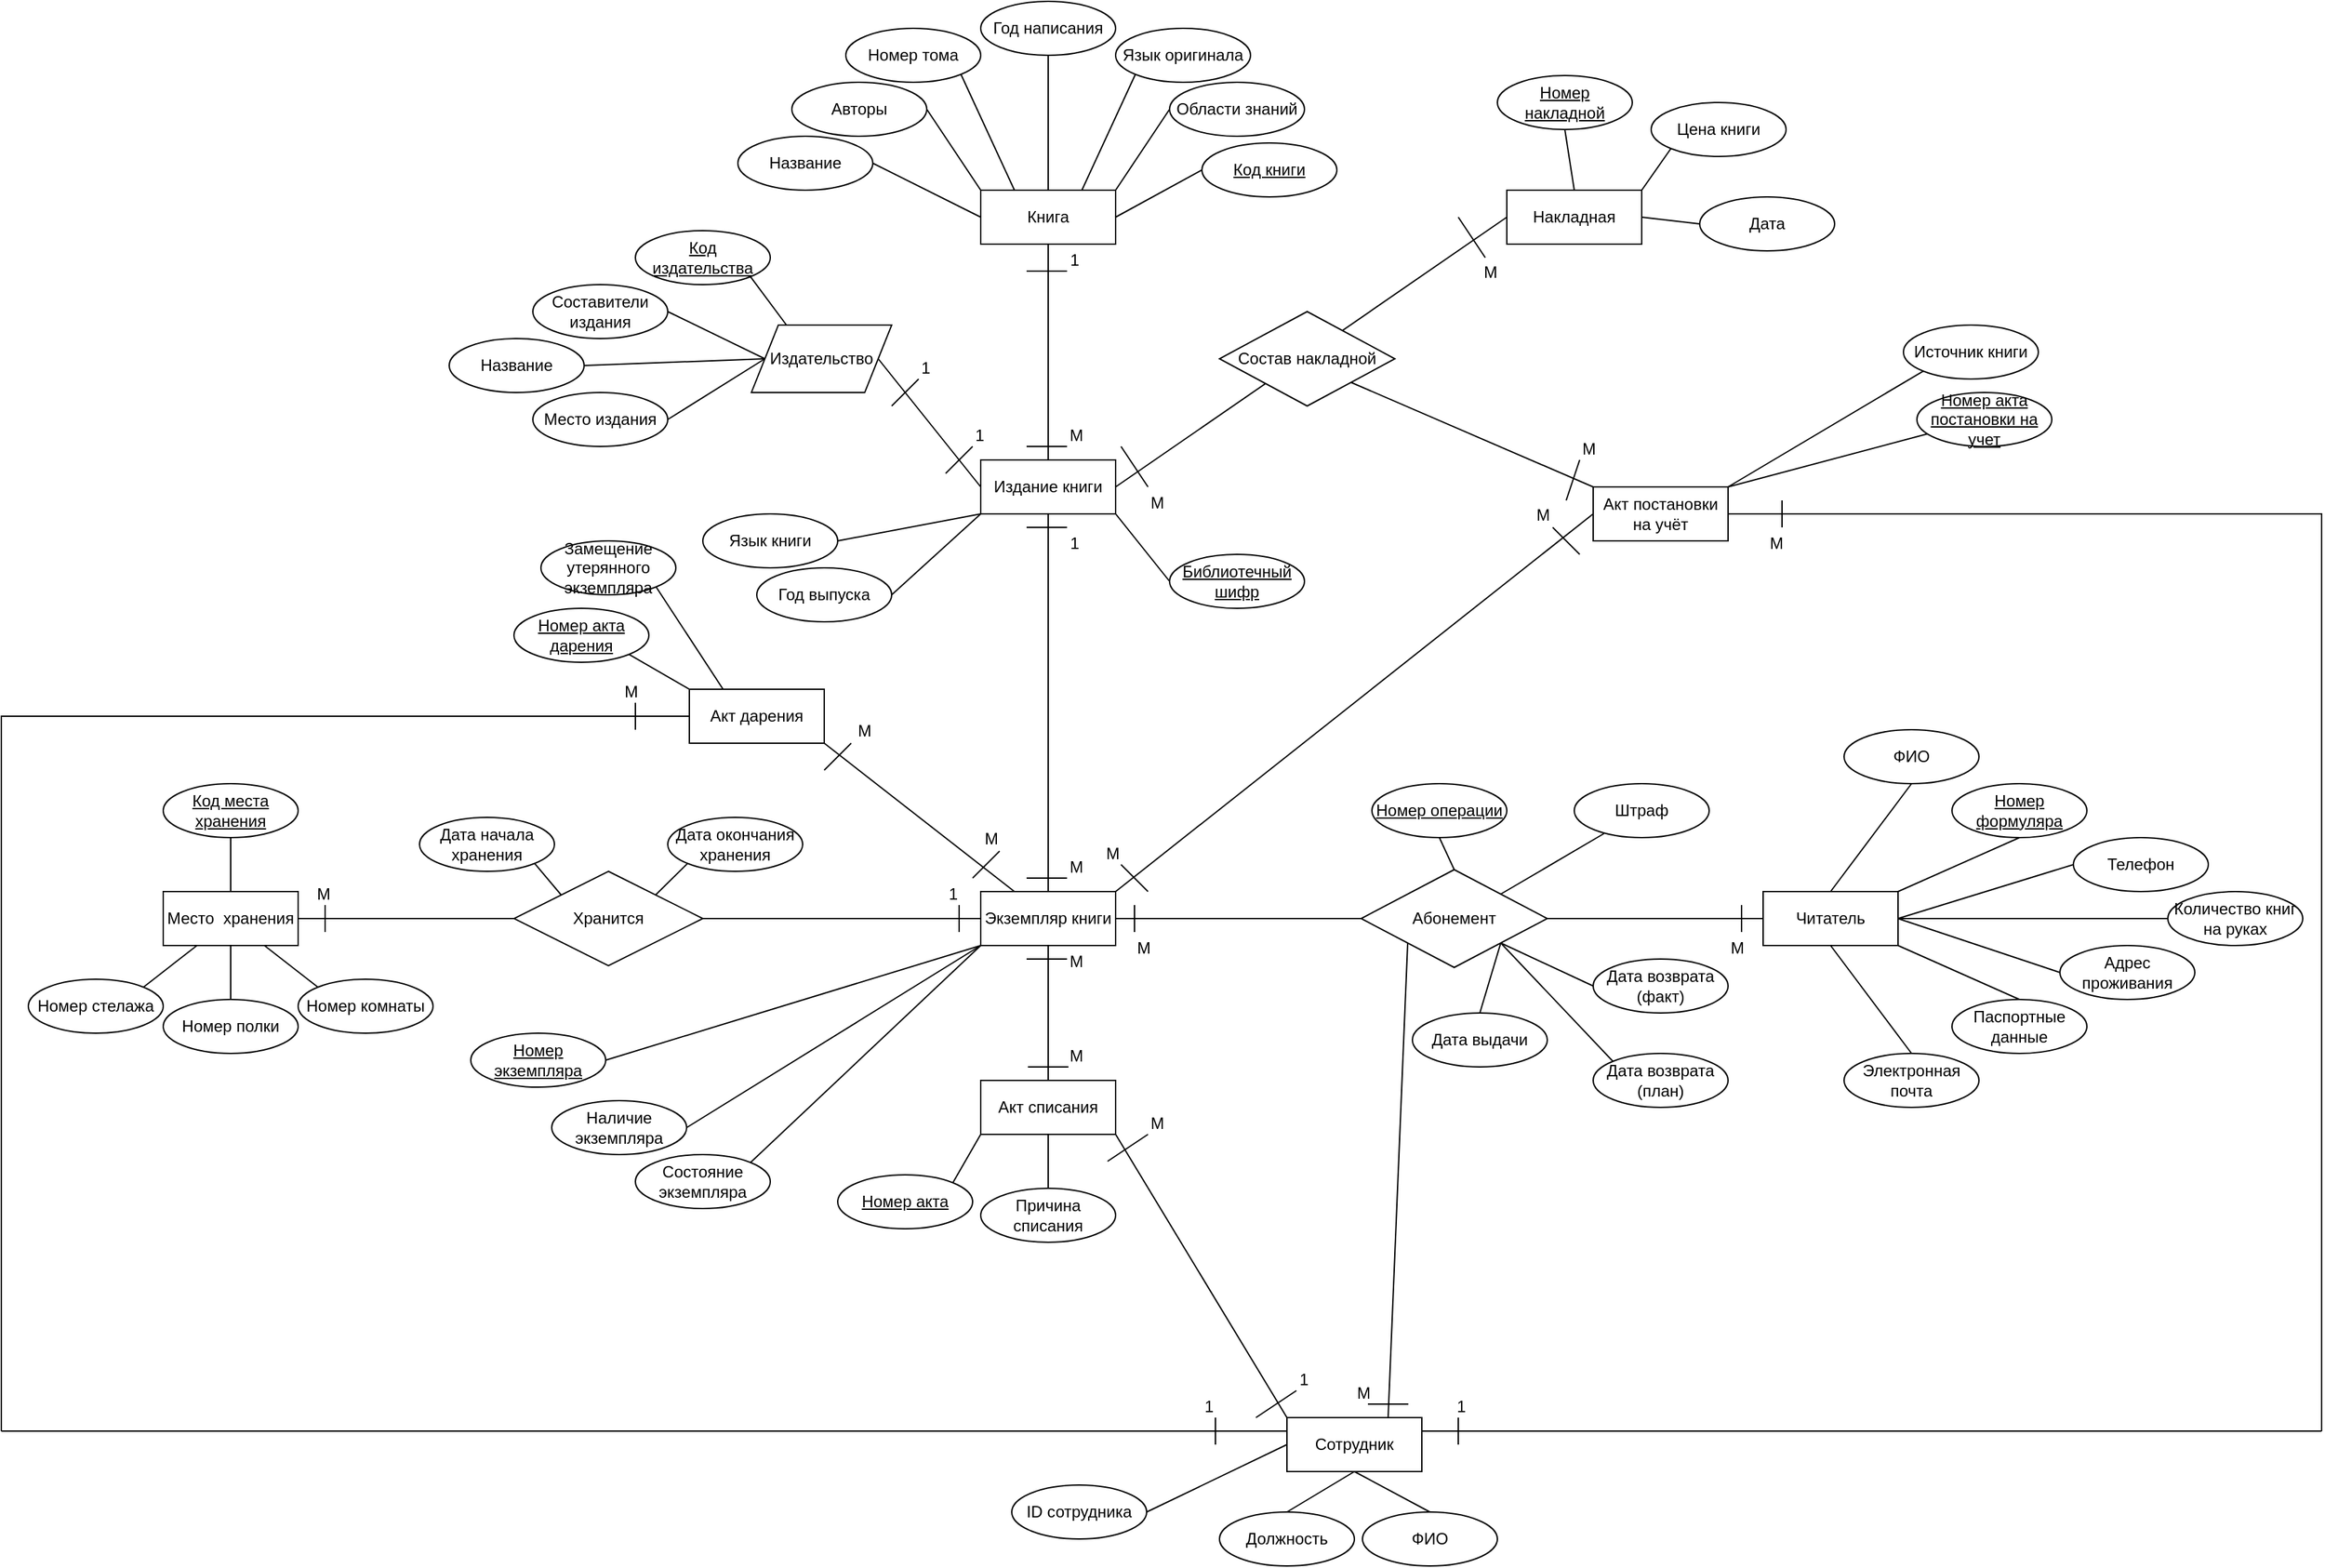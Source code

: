 <mxfile version="21.4.0" type="device">
  <diagram name="Страница 1" id="fXAOdJVnVw7LRPHsal0p">
    <mxGraphModel dx="2902" dy="2866" grid="1" gridSize="10" guides="1" tooltips="1" connect="1" arrows="1" fold="1" page="1" pageScale="2" pageWidth="1169" pageHeight="827" background="none" math="0" shadow="0">
      <root>
        <mxCell id="0" />
        <mxCell id="1" parent="0" />
        <mxCell id="p1_Be9C10OXRyCUgE8wA-2" value="&lt;div&gt;Читатель&lt;/div&gt;" style="whiteSpace=wrap;html=1;align=center;" parent="1" vertex="1">
          <mxGeometry x="1546" y="650" width="100" height="40" as="geometry" />
        </mxCell>
        <mxCell id="p1_Be9C10OXRyCUgE8wA-4" value="&lt;div&gt;ФИО&lt;/div&gt;" style="ellipse;whiteSpace=wrap;html=1;align=center;fontStyle=0" parent="1" vertex="1">
          <mxGeometry x="1606" y="530" width="100" height="40" as="geometry" />
        </mxCell>
        <mxCell id="p1_Be9C10OXRyCUgE8wA-5" value="Номер формуляра" style="ellipse;whiteSpace=wrap;html=1;align=center;fontStyle=4" parent="1" vertex="1">
          <mxGeometry x="1686" y="570" width="100" height="40" as="geometry" />
        </mxCell>
        <mxCell id="p1_Be9C10OXRyCUgE8wA-6" value="&lt;div&gt;Паспортные данные&lt;/div&gt;" style="ellipse;whiteSpace=wrap;html=1;align=center;" parent="1" vertex="1">
          <mxGeometry x="1686" y="730" width="100" height="40" as="geometry" />
        </mxCell>
        <mxCell id="p1_Be9C10OXRyCUgE8wA-7" value="Адрес проживания" style="ellipse;whiteSpace=wrap;html=1;align=center;" parent="1" vertex="1">
          <mxGeometry x="1766" y="690" width="100" height="40" as="geometry" />
        </mxCell>
        <mxCell id="p1_Be9C10OXRyCUgE8wA-8" value="Телефон" style="ellipse;whiteSpace=wrap;html=1;align=center;" parent="1" vertex="1">
          <mxGeometry x="1776" y="610" width="100" height="40" as="geometry" />
        </mxCell>
        <mxCell id="p1_Be9C10OXRyCUgE8wA-9" value="Электронная почта" style="ellipse;whiteSpace=wrap;html=1;align=center;" parent="1" vertex="1">
          <mxGeometry x="1606" y="770" width="100" height="40" as="geometry" />
        </mxCell>
        <mxCell id="p1_Be9C10OXRyCUgE8wA-10" value="" style="endArrow=none;html=1;rounded=0;entryX=0.5;entryY=1;entryDx=0;entryDy=0;exitX=0.5;exitY=0;exitDx=0;exitDy=0;" parent="1" source="p1_Be9C10OXRyCUgE8wA-2" target="p1_Be9C10OXRyCUgE8wA-4" edge="1">
          <mxGeometry relative="1" as="geometry">
            <mxPoint x="1436" y="760" as="sourcePoint" />
            <mxPoint x="1596" y="760" as="targetPoint" />
          </mxGeometry>
        </mxCell>
        <mxCell id="p1_Be9C10OXRyCUgE8wA-11" value="" style="endArrow=none;html=1;rounded=0;entryX=0.5;entryY=1;entryDx=0;entryDy=0;exitX=1;exitY=0;exitDx=0;exitDy=0;" parent="1" source="p1_Be9C10OXRyCUgE8wA-2" target="p1_Be9C10OXRyCUgE8wA-5" edge="1">
          <mxGeometry relative="1" as="geometry">
            <mxPoint x="1436" y="760" as="sourcePoint" />
            <mxPoint x="1596" y="760" as="targetPoint" />
          </mxGeometry>
        </mxCell>
        <mxCell id="p1_Be9C10OXRyCUgE8wA-12" value="" style="endArrow=none;html=1;rounded=0;entryX=0;entryY=0.5;entryDx=0;entryDy=0;exitX=1;exitY=0.5;exitDx=0;exitDy=0;" parent="1" source="p1_Be9C10OXRyCUgE8wA-2" target="p1_Be9C10OXRyCUgE8wA-8" edge="1">
          <mxGeometry relative="1" as="geometry">
            <mxPoint x="1436" y="760" as="sourcePoint" />
            <mxPoint x="1596" y="760" as="targetPoint" />
          </mxGeometry>
        </mxCell>
        <mxCell id="p1_Be9C10OXRyCUgE8wA-13" value="" style="endArrow=none;html=1;rounded=0;exitX=0.5;exitY=1;exitDx=0;exitDy=0;entryX=0.5;entryY=0;entryDx=0;entryDy=0;" parent="1" source="p1_Be9C10OXRyCUgE8wA-2" target="p1_Be9C10OXRyCUgE8wA-9" edge="1">
          <mxGeometry relative="1" as="geometry">
            <mxPoint x="1436" y="760" as="sourcePoint" />
            <mxPoint x="1596" y="760" as="targetPoint" />
          </mxGeometry>
        </mxCell>
        <mxCell id="p1_Be9C10OXRyCUgE8wA-14" value="" style="endArrow=none;html=1;rounded=0;exitX=1;exitY=1;exitDx=0;exitDy=0;entryX=0.5;entryY=0;entryDx=0;entryDy=0;" parent="1" source="p1_Be9C10OXRyCUgE8wA-2" target="p1_Be9C10OXRyCUgE8wA-6" edge="1">
          <mxGeometry relative="1" as="geometry">
            <mxPoint x="1446" y="740" as="sourcePoint" />
            <mxPoint x="1606" y="740" as="targetPoint" />
          </mxGeometry>
        </mxCell>
        <mxCell id="p1_Be9C10OXRyCUgE8wA-15" value="" style="endArrow=none;html=1;rounded=0;exitX=1;exitY=0.5;exitDx=0;exitDy=0;entryX=0;entryY=0.5;entryDx=0;entryDy=0;" parent="1" source="p1_Be9C10OXRyCUgE8wA-2" target="p1_Be9C10OXRyCUgE8wA-7" edge="1">
          <mxGeometry relative="1" as="geometry">
            <mxPoint x="1446" y="740" as="sourcePoint" />
            <mxPoint x="1606" y="740" as="targetPoint" />
          </mxGeometry>
        </mxCell>
        <mxCell id="p1_Be9C10OXRyCUgE8wA-16" value="Абонемент" style="shape=rhombus;perimeter=rhombusPerimeter;whiteSpace=wrap;html=1;align=center;" parent="1" vertex="1">
          <mxGeometry x="1248" y="633.75" width="138" height="72.5" as="geometry" />
        </mxCell>
        <mxCell id="p1_Be9C10OXRyCUgE8wA-17" value="" style="endArrow=none;html=1;rounded=0;entryX=1;entryY=0.5;entryDx=0;entryDy=0;exitX=0;exitY=0.5;exitDx=0;exitDy=0;" parent="1" source="p1_Be9C10OXRyCUgE8wA-2" target="p1_Be9C10OXRyCUgE8wA-16" edge="1">
          <mxGeometry relative="1" as="geometry">
            <mxPoint x="1426" y="700" as="sourcePoint" />
            <mxPoint x="1586" y="700" as="targetPoint" />
          </mxGeometry>
        </mxCell>
        <mxCell id="p1_Be9C10OXRyCUgE8wA-18" value="M" style="resizable=0;html=1;whiteSpace=wrap;align=left;verticalAlign=bottom;" parent="p1_Be9C10OXRyCUgE8wA-17" connectable="0" vertex="1">
          <mxGeometry x="-1" relative="1" as="geometry">
            <mxPoint x="-26" y="30" as="offset" />
          </mxGeometry>
        </mxCell>
        <mxCell id="p1_Be9C10OXRyCUgE8wA-28" value="Книга" style="whiteSpace=wrap;html=1;align=center;" parent="1" vertex="1">
          <mxGeometry x="966" y="130" width="100" height="40" as="geometry" />
        </mxCell>
        <mxCell id="p1_Be9C10OXRyCUgE8wA-32" value="" style="endArrow=none;html=1;rounded=0;exitX=1;exitY=0.5;exitDx=0;exitDy=0;entryX=0;entryY=0.5;entryDx=0;entryDy=0;" parent="1" target="p1_Be9C10OXRyCUgE8wA-16" edge="1">
          <mxGeometry relative="1" as="geometry">
            <mxPoint x="1066" y="670" as="sourcePoint" />
            <mxPoint x="1256" y="700" as="targetPoint" />
          </mxGeometry>
        </mxCell>
        <mxCell id="p1_Be9C10OXRyCUgE8wA-33" value="M" style="resizable=0;html=1;whiteSpace=wrap;align=left;verticalAlign=bottom;" parent="p1_Be9C10OXRyCUgE8wA-32" connectable="0" vertex="1">
          <mxGeometry x="-1" relative="1" as="geometry">
            <mxPoint x="14" y="30" as="offset" />
          </mxGeometry>
        </mxCell>
        <mxCell id="4TZB-WGcxCzN_EBqIF76-2" value="" style="endArrow=none;html=1;rounded=0;exitX=0.5;exitY=0;exitDx=0;exitDy=0;" parent="1" target="PKeGHHdxVmDz_WfXFV7r-2" edge="1">
          <mxGeometry relative="1" as="geometry">
            <mxPoint x="1016" y="650" as="sourcePoint" />
            <mxPoint x="1016" y="530" as="targetPoint" />
          </mxGeometry>
        </mxCell>
        <mxCell id="4TZB-WGcxCzN_EBqIF76-3" value="M" style="resizable=0;html=1;whiteSpace=wrap;align=left;verticalAlign=bottom;" parent="4TZB-WGcxCzN_EBqIF76-2" connectable="0" vertex="1">
          <mxGeometry x="-1" relative="1" as="geometry">
            <mxPoint x="14" y="-10" as="offset" />
          </mxGeometry>
        </mxCell>
        <mxCell id="4TZB-WGcxCzN_EBqIF76-5" value="&lt;div&gt;Название&lt;/div&gt;" style="ellipse;whiteSpace=wrap;html=1;align=center;" parent="1" vertex="1">
          <mxGeometry x="786" y="90" width="100" height="40" as="geometry" />
        </mxCell>
        <mxCell id="4TZB-WGcxCzN_EBqIF76-6" value="Авторы" style="ellipse;whiteSpace=wrap;html=1;align=center;" parent="1" vertex="1">
          <mxGeometry x="826" y="50" width="100" height="40" as="geometry" />
        </mxCell>
        <mxCell id="4TZB-WGcxCzN_EBqIF76-7" value="Номер тома" style="ellipse;whiteSpace=wrap;html=1;align=center;" parent="1" vertex="1">
          <mxGeometry x="866" y="10" width="100" height="40" as="geometry" />
        </mxCell>
        <mxCell id="4TZB-WGcxCzN_EBqIF76-8" value="&lt;div&gt;Составители издания&lt;/div&gt;" style="ellipse;whiteSpace=wrap;html=1;align=center;" parent="1" vertex="1">
          <mxGeometry x="634" y="200" width="100" height="40" as="geometry" />
        </mxCell>
        <mxCell id="4TZB-WGcxCzN_EBqIF76-9" value="Язык оригинала" style="ellipse;whiteSpace=wrap;html=1;align=center;" parent="1" vertex="1">
          <mxGeometry x="1066" y="10" width="100" height="40" as="geometry" />
        </mxCell>
        <mxCell id="4TZB-WGcxCzN_EBqIF76-10" value="Язык книги" style="ellipse;whiteSpace=wrap;html=1;align=center;" parent="1" vertex="1">
          <mxGeometry x="760" y="370" width="100" height="40" as="geometry" />
        </mxCell>
        <mxCell id="4TZB-WGcxCzN_EBqIF76-11" value="&lt;div&gt;Области знаний&lt;/div&gt;" style="ellipse;whiteSpace=wrap;html=1;align=center;" parent="1" vertex="1">
          <mxGeometry x="1106" y="50" width="100" height="40" as="geometry" />
        </mxCell>
        <mxCell id="4TZB-WGcxCzN_EBqIF76-12" value="Библиотечный шифр" style="ellipse;whiteSpace=wrap;html=1;align=center;fontStyle=4" parent="1" vertex="1">
          <mxGeometry x="1106" y="400" width="100" height="40" as="geometry" />
        </mxCell>
        <mxCell id="4TZB-WGcxCzN_EBqIF76-13" value="" style="endArrow=none;html=1;rounded=0;entryX=1;entryY=0.5;entryDx=0;entryDy=0;exitX=0;exitY=0.5;exitDx=0;exitDy=0;" parent="1" source="p1_Be9C10OXRyCUgE8wA-28" target="4TZB-WGcxCzN_EBqIF76-5" edge="1">
          <mxGeometry relative="1" as="geometry">
            <mxPoint x="1316" y="330" as="sourcePoint" />
            <mxPoint x="1476" y="330" as="targetPoint" />
          </mxGeometry>
        </mxCell>
        <mxCell id="4TZB-WGcxCzN_EBqIF76-14" value="" style="endArrow=none;html=1;rounded=0;exitX=1;exitY=0.5;exitDx=0;exitDy=0;entryX=0;entryY=0;entryDx=0;entryDy=0;" parent="1" source="4TZB-WGcxCzN_EBqIF76-6" target="p1_Be9C10OXRyCUgE8wA-28" edge="1">
          <mxGeometry relative="1" as="geometry">
            <mxPoint x="926" y="69.5" as="sourcePoint" />
            <mxPoint x="1086" y="69.5" as="targetPoint" />
          </mxGeometry>
        </mxCell>
        <mxCell id="4TZB-WGcxCzN_EBqIF76-15" value="" style="endArrow=none;html=1;rounded=0;exitX=1;exitY=1;exitDx=0;exitDy=0;entryX=0.25;entryY=0;entryDx=0;entryDy=0;" parent="1" source="4TZB-WGcxCzN_EBqIF76-7" target="p1_Be9C10OXRyCUgE8wA-28" edge="1">
          <mxGeometry relative="1" as="geometry">
            <mxPoint x="1026" y="140" as="sourcePoint" />
            <mxPoint x="1186" y="140" as="targetPoint" />
          </mxGeometry>
        </mxCell>
        <mxCell id="4TZB-WGcxCzN_EBqIF76-16" value="" style="endArrow=none;html=1;rounded=0;exitX=1;exitY=0.5;exitDx=0;exitDy=0;entryX=0;entryY=0.5;entryDx=0;entryDy=0;" parent="1" source="4TZB-WGcxCzN_EBqIF76-8" target="kRo_N9MMr0cQoMARdV8Y-3" edge="1">
          <mxGeometry relative="1" as="geometry">
            <mxPoint x="1010" y="130" as="sourcePoint" />
            <mxPoint x="794" y="260" as="targetPoint" />
          </mxGeometry>
        </mxCell>
        <mxCell id="4TZB-WGcxCzN_EBqIF76-17" value="" style="endArrow=none;html=1;rounded=0;exitX=0.75;exitY=0;exitDx=0;exitDy=0;entryX=0;entryY=1;entryDx=0;entryDy=0;" parent="1" source="p1_Be9C10OXRyCUgE8wA-28" target="4TZB-WGcxCzN_EBqIF76-9" edge="1">
          <mxGeometry relative="1" as="geometry">
            <mxPoint x="1026" y="160" as="sourcePoint" />
            <mxPoint x="1186" y="160" as="targetPoint" />
          </mxGeometry>
        </mxCell>
        <mxCell id="4TZB-WGcxCzN_EBqIF76-18" value="" style="endArrow=none;html=1;rounded=0;exitX=0;exitY=1;exitDx=0;exitDy=0;entryX=1;entryY=0.5;entryDx=0;entryDy=0;" parent="1" source="PKeGHHdxVmDz_WfXFV7r-2" target="4TZB-WGcxCzN_EBqIF76-10" edge="1">
          <mxGeometry relative="1" as="geometry">
            <mxPoint x="1066" y="240" as="sourcePoint" />
            <mxPoint x="1226" y="240" as="targetPoint" />
          </mxGeometry>
        </mxCell>
        <mxCell id="4TZB-WGcxCzN_EBqIF76-19" value="" style="endArrow=none;html=1;rounded=0;exitX=1;exitY=0;exitDx=0;exitDy=0;entryX=0;entryY=0.5;entryDx=0;entryDy=0;" parent="1" source="p1_Be9C10OXRyCUgE8wA-28" target="4TZB-WGcxCzN_EBqIF76-11" edge="1">
          <mxGeometry relative="1" as="geometry">
            <mxPoint x="1316" y="330" as="sourcePoint" />
            <mxPoint x="1476" y="330" as="targetPoint" />
          </mxGeometry>
        </mxCell>
        <mxCell id="4TZB-WGcxCzN_EBqIF76-20" value="" style="endArrow=none;html=1;rounded=0;exitX=1;exitY=1;exitDx=0;exitDy=0;entryX=0;entryY=0.5;entryDx=0;entryDy=0;" parent="1" source="PKeGHHdxVmDz_WfXFV7r-2" target="4TZB-WGcxCzN_EBqIF76-12" edge="1">
          <mxGeometry relative="1" as="geometry">
            <mxPoint x="1146" y="209" as="sourcePoint" />
            <mxPoint x="1146.0" y="110" as="targetPoint" />
          </mxGeometry>
        </mxCell>
        <mxCell id="4TZB-WGcxCzN_EBqIF76-23" value="Год выпуска" style="ellipse;whiteSpace=wrap;html=1;align=center;" parent="1" vertex="1">
          <mxGeometry x="800" y="410" width="100" height="40" as="geometry" />
        </mxCell>
        <mxCell id="4TZB-WGcxCzN_EBqIF76-24" value="Номер экземпляра" style="ellipse;whiteSpace=wrap;html=1;align=center;fontStyle=4" parent="1" vertex="1">
          <mxGeometry x="588" y="755" width="100" height="40" as="geometry" />
        </mxCell>
        <mxCell id="4TZB-WGcxCzN_EBqIF76-28" value="Номер комнаты" style="ellipse;whiteSpace=wrap;html=1;align=center;" parent="1" vertex="1">
          <mxGeometry x="460" y="715" width="100" height="40" as="geometry" />
        </mxCell>
        <mxCell id="4TZB-WGcxCzN_EBqIF76-29" value="&lt;div&gt;Номер стелажа&lt;/div&gt;" style="ellipse;whiteSpace=wrap;html=1;align=center;" parent="1" vertex="1">
          <mxGeometry x="260" y="715" width="100" height="40" as="geometry" />
        </mxCell>
        <mxCell id="4TZB-WGcxCzN_EBqIF76-30" value="Номер полки" style="ellipse;whiteSpace=wrap;html=1;align=center;" parent="1" vertex="1">
          <mxGeometry x="360" y="730" width="100" height="40" as="geometry" />
        </mxCell>
        <mxCell id="4TZB-WGcxCzN_EBqIF76-33" value="" style="endArrow=none;html=1;rounded=0;entryX=0;entryY=0;entryDx=0;entryDy=0;exitX=0.75;exitY=1;exitDx=0;exitDy=0;" parent="1" source="DrRs_UDzFUxH884JwZqi-2" target="4TZB-WGcxCzN_EBqIF76-28" edge="1">
          <mxGeometry relative="1" as="geometry">
            <mxPoint x="588" y="802" as="sourcePoint" />
            <mxPoint x="552" y="861.35" as="targetPoint" />
          </mxGeometry>
        </mxCell>
        <mxCell id="4TZB-WGcxCzN_EBqIF76-34" value="" style="endArrow=none;html=1;rounded=0;exitX=0.5;exitY=0;exitDx=0;exitDy=0;entryX=0.5;entryY=1;entryDx=0;entryDy=0;" parent="1" source="4TZB-WGcxCzN_EBqIF76-30" target="DrRs_UDzFUxH884JwZqi-2" edge="1">
          <mxGeometry relative="1" as="geometry">
            <mxPoint x="462" y="901.35" as="sourcePoint" />
            <mxPoint x="548" y="800" as="targetPoint" />
          </mxGeometry>
        </mxCell>
        <mxCell id="4TZB-WGcxCzN_EBqIF76-35" value="" style="endArrow=none;html=1;rounded=0;entryX=1;entryY=0;entryDx=0;entryDy=0;exitX=0.25;exitY=1;exitDx=0;exitDy=0;" parent="1" source="DrRs_UDzFUxH884JwZqi-2" target="4TZB-WGcxCzN_EBqIF76-29" edge="1">
          <mxGeometry relative="1" as="geometry">
            <mxPoint x="328" y="790" as="sourcePoint" />
            <mxPoint x="812" y="701.35" as="targetPoint" />
          </mxGeometry>
        </mxCell>
        <mxCell id="4TZB-WGcxCzN_EBqIF76-39" value="" style="endArrow=none;html=1;rounded=0;exitX=0;exitY=0.5;exitDx=0;exitDy=0;entryX=1;entryY=0.5;entryDx=0;entryDy=0;" parent="1" source="kRo_N9MMr0cQoMARdV8Y-3" target="PKeGHHdxVmDz_WfXFV7r-4" edge="1">
          <mxGeometry relative="1" as="geometry">
            <mxPoint x="794" y="260" as="sourcePoint" />
            <mxPoint x="1330" y="540" as="targetPoint" />
          </mxGeometry>
        </mxCell>
        <mxCell id="4TZB-WGcxCzN_EBqIF76-41" value="" style="endArrow=none;html=1;rounded=0;exitX=1;exitY=0.5;exitDx=0;exitDy=0;entryX=0;entryY=1;entryDx=0;entryDy=0;" parent="1" source="4TZB-WGcxCzN_EBqIF76-23" target="PKeGHHdxVmDz_WfXFV7r-2" edge="1">
          <mxGeometry relative="1" as="geometry">
            <mxPoint x="1196" y="580" as="sourcePoint" />
            <mxPoint x="1356" y="580" as="targetPoint" />
          </mxGeometry>
        </mxCell>
        <mxCell id="4TZB-WGcxCzN_EBqIF76-42" value="" style="endArrow=none;html=1;rounded=0;exitX=1;exitY=0.5;exitDx=0;exitDy=0;entryX=0;entryY=1;entryDx=0;entryDy=0;" parent="1" source="4TZB-WGcxCzN_EBqIF76-24" target="kRo_N9MMr0cQoMARdV8Y-2" edge="1">
          <mxGeometry relative="1" as="geometry">
            <mxPoint x="1196" y="740" as="sourcePoint" />
            <mxPoint x="966" y="670" as="targetPoint" />
          </mxGeometry>
        </mxCell>
        <mxCell id="4TZB-WGcxCzN_EBqIF76-45" value="Количество книг на руках" style="ellipse;whiteSpace=wrap;html=1;align=center;" parent="1" vertex="1">
          <mxGeometry x="1846" y="650" width="100" height="40" as="geometry" />
        </mxCell>
        <mxCell id="4TZB-WGcxCzN_EBqIF76-46" value="" style="endArrow=none;html=1;rounded=0;entryX=0;entryY=0.5;entryDx=0;entryDy=0;" parent="1" target="4TZB-WGcxCzN_EBqIF76-45" edge="1">
          <mxGeometry relative="1" as="geometry">
            <mxPoint x="1646" y="670" as="sourcePoint" />
            <mxPoint x="1356" y="710" as="targetPoint" />
          </mxGeometry>
        </mxCell>
        <mxCell id="4TZB-WGcxCzN_EBqIF76-47" value="&lt;div&gt;Дата выдачи&lt;/div&gt;" style="ellipse;whiteSpace=wrap;html=1;align=center;" parent="1" vertex="1">
          <mxGeometry x="1286" y="740" width="100" height="40" as="geometry" />
        </mxCell>
        <mxCell id="4TZB-WGcxCzN_EBqIF76-49" value="" style="endArrow=none;html=1;rounded=0;entryX=1;entryY=1;entryDx=0;entryDy=0;exitX=0.5;exitY=0;exitDx=0;exitDy=0;" parent="1" source="4TZB-WGcxCzN_EBqIF76-47" target="p1_Be9C10OXRyCUgE8wA-16" edge="1">
          <mxGeometry relative="1" as="geometry">
            <mxPoint x="1296" y="750" as="sourcePoint" />
            <mxPoint x="1356" y="710" as="targetPoint" />
          </mxGeometry>
        </mxCell>
        <mxCell id="4TZB-WGcxCzN_EBqIF76-65" value="Номер операции" style="ellipse;whiteSpace=wrap;html=1;align=center;fontStyle=4;" parent="1" vertex="1">
          <mxGeometry x="1256" y="570" width="100" height="40" as="geometry" />
        </mxCell>
        <mxCell id="4TZB-WGcxCzN_EBqIF76-67" value="" style="endArrow=none;html=1;rounded=0;entryX=0.5;entryY=1;entryDx=0;entryDy=0;exitX=0.5;exitY=0;exitDx=0;exitDy=0;" parent="1" source="p1_Be9C10OXRyCUgE8wA-16" target="4TZB-WGcxCzN_EBqIF76-65" edge="1">
          <mxGeometry relative="1" as="geometry">
            <mxPoint x="1196" y="710" as="sourcePoint" />
            <mxPoint x="1356" y="710" as="targetPoint" />
          </mxGeometry>
        </mxCell>
        <mxCell id="PKeGHHdxVmDz_WfXFV7r-2" value="Издание книги" style="whiteSpace=wrap;html=1;align=center;" parent="1" vertex="1">
          <mxGeometry x="966" y="330" width="100" height="40" as="geometry" />
        </mxCell>
        <mxCell id="PKeGHHdxVmDz_WfXFV7r-4" value="Место издания" style="ellipse;whiteSpace=wrap;html=1;align=center;" parent="1" vertex="1">
          <mxGeometry x="634" y="280" width="100" height="40" as="geometry" />
        </mxCell>
        <mxCell id="PKeGHHdxVmDz_WfXFV7r-6" value="Состояние экземпляра" style="ellipse;whiteSpace=wrap;html=1;align=center;" parent="1" vertex="1">
          <mxGeometry x="710" y="845" width="100" height="40" as="geometry" />
        </mxCell>
        <mxCell id="PKeGHHdxVmDz_WfXFV7r-7" value="" style="endArrow=none;html=1;rounded=0;exitX=1;exitY=0;exitDx=0;exitDy=0;entryX=0;entryY=1;entryDx=0;entryDy=0;" parent="1" source="PKeGHHdxVmDz_WfXFV7r-6" target="kRo_N9MMr0cQoMARdV8Y-2" edge="1">
          <mxGeometry relative="1" as="geometry">
            <mxPoint x="1336" y="580" as="sourcePoint" />
            <mxPoint x="966" y="670" as="targetPoint" />
          </mxGeometry>
        </mxCell>
        <mxCell id="PKeGHHdxVmDz_WfXFV7r-12" value="Наличие экземпляра" style="ellipse;whiteSpace=wrap;html=1;align=center;" parent="1" vertex="1">
          <mxGeometry x="648" y="805" width="100" height="40" as="geometry" />
        </mxCell>
        <mxCell id="PKeGHHdxVmDz_WfXFV7r-13" value="" style="endArrow=none;html=1;rounded=0;entryX=0;entryY=1;entryDx=0;entryDy=0;exitX=1;exitY=0.5;exitDx=0;exitDy=0;" parent="1" source="PKeGHHdxVmDz_WfXFV7r-12" target="kRo_N9MMr0cQoMARdV8Y-2" edge="1">
          <mxGeometry relative="1" as="geometry">
            <mxPoint x="906" y="630" as="sourcePoint" />
            <mxPoint x="966" y="670" as="targetPoint" />
          </mxGeometry>
        </mxCell>
        <mxCell id="PKeGHHdxVmDz_WfXFV7r-28" value="" style="endArrow=none;html=1;rounded=0;exitX=0.075;exitY=0.769;exitDx=0;exitDy=0;entryX=1;entryY=0;entryDx=0;entryDy=0;exitPerimeter=0;" parent="1" source="kRo_N9MMr0cQoMARdV8Y-13" target="kRo_N9MMr0cQoMARdV8Y-12" edge="1">
          <mxGeometry relative="1" as="geometry">
            <mxPoint x="1396" y="240" as="sourcePoint" />
            <mxPoint x="1320" y="370" as="targetPoint" />
          </mxGeometry>
        </mxCell>
        <mxCell id="PKeGHHdxVmDz_WfXFV7r-47" value="" style="endArrow=none;html=1;rounded=0;entryX=0.5;entryY=1;entryDx=0;entryDy=0;exitX=0.5;exitY=0;exitDx=0;exitDy=0;" parent="1" source="PKeGHHdxVmDz_WfXFV7r-2" target="p1_Be9C10OXRyCUgE8wA-28" edge="1">
          <mxGeometry relative="1" as="geometry">
            <mxPoint x="1299" y="400" as="sourcePoint" />
            <mxPoint x="1459" y="400" as="targetPoint" />
          </mxGeometry>
        </mxCell>
        <mxCell id="PKeGHHdxVmDz_WfXFV7r-48" value="M" style="resizable=0;html=1;whiteSpace=wrap;align=left;verticalAlign=bottom;" parent="PKeGHHdxVmDz_WfXFV7r-47" connectable="0" vertex="1">
          <mxGeometry x="-1" relative="1" as="geometry">
            <mxPoint x="14" y="-10" as="offset" />
          </mxGeometry>
        </mxCell>
        <mxCell id="PKeGHHdxVmDz_WfXFV7r-53" value="" style="endArrow=none;html=1;rounded=0;exitX=0.5;exitY=1;exitDx=0;exitDy=0;" parent="1" target="kRo_N9MMr0cQoMARdV8Y-40" edge="1">
          <mxGeometry relative="1" as="geometry">
            <mxPoint x="1016" y="690" as="sourcePoint" />
            <mxPoint x="1016" y="830" as="targetPoint" />
          </mxGeometry>
        </mxCell>
        <mxCell id="PKeGHHdxVmDz_WfXFV7r-54" value="M" style="resizable=0;html=1;whiteSpace=wrap;align=left;verticalAlign=bottom;" parent="PKeGHHdxVmDz_WfXFV7r-53" connectable="0" vertex="1">
          <mxGeometry x="-1" relative="1" as="geometry">
            <mxPoint x="14" y="20" as="offset" />
          </mxGeometry>
        </mxCell>
        <mxCell id="PKeGHHdxVmDz_WfXFV7r-63" value="Источник книги" style="ellipse;whiteSpace=wrap;html=1;align=center;" parent="1" vertex="1">
          <mxGeometry x="1650" y="230" width="100" height="40" as="geometry" />
        </mxCell>
        <mxCell id="PKeGHHdxVmDz_WfXFV7r-64" value="" style="endArrow=none;html=1;rounded=0;entryX=0;entryY=1;entryDx=0;entryDy=0;exitX=1;exitY=0;exitDx=0;exitDy=0;" parent="1" source="kRo_N9MMr0cQoMARdV8Y-12" target="PKeGHHdxVmDz_WfXFV7r-63" edge="1">
          <mxGeometry relative="1" as="geometry">
            <mxPoint x="1460" y="370" as="sourcePoint" />
            <mxPoint x="1282" y="1050" as="targetPoint" />
          </mxGeometry>
        </mxCell>
        <mxCell id="PKeGHHdxVmDz_WfXFV7r-65" value="&lt;div&gt;Дата&lt;/div&gt;" style="ellipse;whiteSpace=wrap;html=1;align=center;" parent="1" vertex="1">
          <mxGeometry x="1499" y="135" width="100" height="40" as="geometry" />
        </mxCell>
        <mxCell id="PKeGHHdxVmDz_WfXFV7r-67" value="" style="endArrow=none;html=1;rounded=0;entryX=0;entryY=0.5;entryDx=0;entryDy=0;exitX=1;exitY=0.5;exitDx=0;exitDy=0;" parent="1" source="kRo_N9MMr0cQoMARdV8Y-5" target="PKeGHHdxVmDz_WfXFV7r-65" edge="1">
          <mxGeometry relative="1" as="geometry">
            <mxPoint x="1105" y="725" as="sourcePoint" />
            <mxPoint x="1265" y="725" as="targetPoint" />
          </mxGeometry>
        </mxCell>
        <mxCell id="PKeGHHdxVmDz_WfXFV7r-69" value="Номер накладной" style="ellipse;whiteSpace=wrap;html=1;align=center;fontStyle=4;" parent="1" vertex="1">
          <mxGeometry x="1349" y="45" width="100" height="40" as="geometry" />
        </mxCell>
        <mxCell id="PKeGHHdxVmDz_WfXFV7r-72" value="" style="endArrow=none;html=1;rounded=0;entryX=0.5;entryY=1;entryDx=0;entryDy=0;exitX=0.5;exitY=0;exitDx=0;exitDy=0;" parent="1" source="kRo_N9MMr0cQoMARdV8Y-5" target="PKeGHHdxVmDz_WfXFV7r-69" edge="1">
          <mxGeometry relative="1" as="geometry">
            <mxPoint x="1175" y="745" as="sourcePoint" />
            <mxPoint x="1335" y="745" as="targetPoint" />
          </mxGeometry>
        </mxCell>
        <mxCell id="kRo_N9MMr0cQoMARdV8Y-2" value="&lt;div&gt;Экземпляр книги&lt;/div&gt;" style="whiteSpace=wrap;html=1;align=center;" parent="1" vertex="1">
          <mxGeometry x="966" y="650" width="100" height="40" as="geometry" />
        </mxCell>
        <mxCell id="kRo_N9MMr0cQoMARdV8Y-3" value="Издательство" style="shape=parallelogram;perimeter=parallelogramPerimeter;whiteSpace=wrap;html=1;fixedSize=1;" parent="1" vertex="1">
          <mxGeometry x="796" y="230" width="104" height="50" as="geometry" />
        </mxCell>
        <mxCell id="kRo_N9MMr0cQoMARdV8Y-5" value="Накладная" style="whiteSpace=wrap;html=1;align=center;" parent="1" vertex="1">
          <mxGeometry x="1356" y="130" width="100" height="40" as="geometry" />
        </mxCell>
        <mxCell id="kRo_N9MMr0cQoMARdV8Y-6" value="" style="endArrow=none;html=1;rounded=0;entryX=0;entryY=0.5;entryDx=0;entryDy=0;exitX=1;exitY=0.5;exitDx=0;exitDy=0;" parent="1" source="PKeGHHdxVmDz_WfXFV7r-2" target="kRo_N9MMr0cQoMARdV8Y-5" edge="1">
          <mxGeometry relative="1" as="geometry">
            <mxPoint x="930" y="530" as="sourcePoint" />
            <mxPoint x="1090" y="530" as="targetPoint" />
          </mxGeometry>
        </mxCell>
        <mxCell id="kRo_N9MMr0cQoMARdV8Y-7" value="M" style="resizable=0;html=1;whiteSpace=wrap;align=left;verticalAlign=bottom;" parent="kRo_N9MMr0cQoMARdV8Y-6" connectable="0" vertex="1">
          <mxGeometry x="-1" relative="1" as="geometry">
            <mxPoint x="24" y="20" as="offset" />
          </mxGeometry>
        </mxCell>
        <mxCell id="kRo_N9MMr0cQoMARdV8Y-8" value="M" style="resizable=0;html=1;whiteSpace=wrap;align=right;verticalAlign=bottom;" parent="kRo_N9MMr0cQoMARdV8Y-6" connectable="0" vertex="1">
          <mxGeometry x="1" relative="1" as="geometry">
            <mxPoint x="-6" y="50" as="offset" />
          </mxGeometry>
        </mxCell>
        <mxCell id="kRo_N9MMr0cQoMARdV8Y-12" value="Акт постановки на учёт" style="whiteSpace=wrap;html=1;align=center;" parent="1" vertex="1">
          <mxGeometry x="1420" y="350" width="100" height="40" as="geometry" />
        </mxCell>
        <mxCell id="kRo_N9MMr0cQoMARdV8Y-13" value="Номер акта постановки на учет" style="ellipse;whiteSpace=wrap;html=1;align=center;fontStyle=4;" parent="1" vertex="1">
          <mxGeometry x="1660" y="280" width="100" height="40" as="geometry" />
        </mxCell>
        <mxCell id="kRo_N9MMr0cQoMARdV8Y-21" value="&lt;div&gt;Дата возврата&lt;/div&gt;&lt;div&gt;(факт)&lt;br&gt;&lt;/div&gt;" style="ellipse;whiteSpace=wrap;html=1;align=center;" parent="1" vertex="1">
          <mxGeometry x="1420" y="700" width="100" height="40" as="geometry" />
        </mxCell>
        <mxCell id="kRo_N9MMr0cQoMARdV8Y-22" style="edgeStyle=orthogonalEdgeStyle;rounded=0;orthogonalLoop=1;jettySize=auto;html=1;exitX=0.5;exitY=1;exitDx=0;exitDy=0;" parent="1" source="4TZB-WGcxCzN_EBqIF76-65" target="4TZB-WGcxCzN_EBqIF76-65" edge="1">
          <mxGeometry relative="1" as="geometry" />
        </mxCell>
        <mxCell id="kRo_N9MMr0cQoMARdV8Y-24" value="" style="endArrow=none;html=1;rounded=0;exitX=1;exitY=1;exitDx=0;exitDy=0;entryX=0;entryY=0.5;entryDx=0;entryDy=0;" parent="1" source="p1_Be9C10OXRyCUgE8wA-16" target="kRo_N9MMr0cQoMARdV8Y-21" edge="1">
          <mxGeometry relative="1" as="geometry">
            <mxPoint x="1260" y="710" as="sourcePoint" />
            <mxPoint x="1420" y="710" as="targetPoint" />
          </mxGeometry>
        </mxCell>
        <mxCell id="kRo_N9MMr0cQoMARdV8Y-27" value="" style="endArrow=none;html=1;rounded=0;entryX=0;entryY=0;entryDx=0;entryDy=0;exitX=1;exitY=1;exitDx=0;exitDy=0;" parent="1" source="p1_Be9C10OXRyCUgE8wA-16" target="DrRs_UDzFUxH884JwZqi-16" edge="1">
          <mxGeometry relative="1" as="geometry">
            <mxPoint x="1260" y="710" as="sourcePoint" />
            <mxPoint x="1500.645" y="775.858" as="targetPoint" />
          </mxGeometry>
        </mxCell>
        <mxCell id="kRo_N9MMr0cQoMARdV8Y-31" value="" style="endArrow=none;html=1;rounded=0;exitX=0;exitY=0.5;exitDx=0;exitDy=0;entryX=1;entryY=0.5;entryDx=0;entryDy=0;" parent="1" source="PKeGHHdxVmDz_WfXFV7r-2" target="kRo_N9MMr0cQoMARdV8Y-3" edge="1">
          <mxGeometry relative="1" as="geometry">
            <mxPoint x="970" y="355" as="sourcePoint" />
            <mxPoint x="920" y="300" as="targetPoint" />
          </mxGeometry>
        </mxCell>
        <mxCell id="kRo_N9MMr0cQoMARdV8Y-32" value="1" style="resizable=0;html=1;whiteSpace=wrap;align=left;verticalAlign=bottom;" parent="kRo_N9MMr0cQoMARdV8Y-31" connectable="0" vertex="1">
          <mxGeometry x="-1" relative="1" as="geometry">
            <mxPoint x="-6" y="-30" as="offset" />
          </mxGeometry>
        </mxCell>
        <mxCell id="kRo_N9MMr0cQoMARdV8Y-40" value="Акт списания" style="whiteSpace=wrap;html=1;align=center;" parent="1" vertex="1">
          <mxGeometry x="966" y="790" width="100" height="40" as="geometry" />
        </mxCell>
        <mxCell id="kRo_N9MMr0cQoMARdV8Y-41" value="" style="endArrow=none;html=1;rounded=0;entryX=0;entryY=1;entryDx=0;entryDy=0;exitX=1;exitY=0;exitDx=0;exitDy=0;" parent="1" source="kRo_N9MMr0cQoMARdV8Y-42" target="kRo_N9MMr0cQoMARdV8Y-40" edge="1">
          <mxGeometry relative="1" as="geometry">
            <mxPoint x="910" y="870" as="sourcePoint" />
            <mxPoint x="926" y="889.38" as="targetPoint" />
          </mxGeometry>
        </mxCell>
        <mxCell id="kRo_N9MMr0cQoMARdV8Y-42" value="Номер акта" style="ellipse;whiteSpace=wrap;html=1;align=center;fontStyle=4;" parent="1" vertex="1">
          <mxGeometry x="860" y="860" width="100" height="40" as="geometry" />
        </mxCell>
        <mxCell id="kRo_N9MMr0cQoMARdV8Y-43" value="Причина списания" style="ellipse;whiteSpace=wrap;html=1;align=center;" parent="1" vertex="1">
          <mxGeometry x="966" y="870" width="100" height="40" as="geometry" />
        </mxCell>
        <mxCell id="kRo_N9MMr0cQoMARdV8Y-44" value="" style="endArrow=none;html=1;rounded=0;exitX=0.5;exitY=1;exitDx=0;exitDy=0;entryX=0.5;entryY=0;entryDx=0;entryDy=0;" parent="1" source="kRo_N9MMr0cQoMARdV8Y-40" target="kRo_N9MMr0cQoMARdV8Y-43" edge="1">
          <mxGeometry relative="1" as="geometry">
            <mxPoint x="1060" y="810" as="sourcePoint" />
            <mxPoint x="1220" y="810" as="targetPoint" />
          </mxGeometry>
        </mxCell>
        <mxCell id="kRo_N9MMr0cQoMARdV8Y-45" value="ID сотрудника" style="ellipse;whiteSpace=wrap;html=1;align=center;" parent="1" vertex="1">
          <mxGeometry x="989" y="1090" width="100" height="40" as="geometry" />
        </mxCell>
        <mxCell id="kRo_N9MMr0cQoMARdV8Y-50" style="edgeStyle=orthogonalEdgeStyle;rounded=0;orthogonalLoop=1;jettySize=auto;html=1;exitX=0.5;exitY=1;exitDx=0;exitDy=0;" parent="1" source="4TZB-WGcxCzN_EBqIF76-47" target="4TZB-WGcxCzN_EBqIF76-47" edge="1">
          <mxGeometry relative="1" as="geometry" />
        </mxCell>
        <mxCell id="kRo_N9MMr0cQoMARdV8Y-51" value="Сотрудник" style="whiteSpace=wrap;html=1;align=center;" parent="1" vertex="1">
          <mxGeometry x="1193" y="1040" width="100" height="40" as="geometry" />
        </mxCell>
        <mxCell id="kRo_N9MMr0cQoMARdV8Y-53" value="" style="endArrow=none;html=1;rounded=0;exitX=0.75;exitY=0;exitDx=0;exitDy=0;entryX=0;entryY=1;entryDx=0;entryDy=0;" parent="1" source="kRo_N9MMr0cQoMARdV8Y-51" target="p1_Be9C10OXRyCUgE8wA-16" edge="1">
          <mxGeometry relative="1" as="geometry">
            <mxPoint x="1060" y="660" as="sourcePoint" />
            <mxPoint x="1220" y="660" as="targetPoint" />
          </mxGeometry>
        </mxCell>
        <mxCell id="kRo_N9MMr0cQoMARdV8Y-54" value="M" style="resizable=0;html=1;whiteSpace=wrap;align=left;verticalAlign=bottom;" parent="kRo_N9MMr0cQoMARdV8Y-53" connectable="0" vertex="1">
          <mxGeometry x="-1" relative="1" as="geometry">
            <mxPoint x="-25" y="-10" as="offset" />
          </mxGeometry>
        </mxCell>
        <mxCell id="kRo_N9MMr0cQoMARdV8Y-56" value="ФИО" style="ellipse;whiteSpace=wrap;html=1;align=center;" parent="1" vertex="1">
          <mxGeometry x="1249" y="1110" width="100" height="40" as="geometry" />
        </mxCell>
        <mxCell id="kRo_N9MMr0cQoMARdV8Y-57" value="Должность" style="ellipse;whiteSpace=wrap;html=1;align=center;" parent="1" vertex="1">
          <mxGeometry x="1143" y="1110" width="100" height="40" as="geometry" />
        </mxCell>
        <mxCell id="kRo_N9MMr0cQoMARdV8Y-58" value="" style="endArrow=none;html=1;rounded=0;entryX=0.5;entryY=0;entryDx=0;entryDy=0;exitX=0.5;exitY=1;exitDx=0;exitDy=0;" parent="1" source="kRo_N9MMr0cQoMARdV8Y-51" target="kRo_N9MMr0cQoMARdV8Y-57" edge="1">
          <mxGeometry relative="1" as="geometry">
            <mxPoint x="1097" y="910" as="sourcePoint" />
            <mxPoint x="1257" y="910" as="targetPoint" />
          </mxGeometry>
        </mxCell>
        <mxCell id="kRo_N9MMr0cQoMARdV8Y-59" value="" style="endArrow=none;html=1;rounded=0;entryX=0.5;entryY=0;entryDx=0;entryDy=0;exitX=0.5;exitY=1;exitDx=0;exitDy=0;" parent="1" source="kRo_N9MMr0cQoMARdV8Y-51" target="kRo_N9MMr0cQoMARdV8Y-56" edge="1">
          <mxGeometry relative="1" as="geometry">
            <mxPoint x="1243" y="900" as="sourcePoint" />
            <mxPoint x="1233" y="730" as="targetPoint" />
          </mxGeometry>
        </mxCell>
        <mxCell id="kRo_N9MMr0cQoMARdV8Y-65" value="" style="endArrow=none;html=1;rounded=0;entryX=1;entryY=0;entryDx=0;entryDy=0;exitX=0;exitY=0.5;exitDx=0;exitDy=0;" parent="1" source="kRo_N9MMr0cQoMARdV8Y-12" target="kRo_N9MMr0cQoMARdV8Y-2" edge="1">
          <mxGeometry relative="1" as="geometry">
            <mxPoint x="1330" y="490" as="sourcePoint" />
            <mxPoint x="1240" y="550" as="targetPoint" />
            <Array as="points" />
          </mxGeometry>
        </mxCell>
        <mxCell id="DrRs_UDzFUxH884JwZqi-1" value="Хранится" style="rhombus;whiteSpace=wrap;html=1;" parent="1" vertex="1">
          <mxGeometry x="620" y="635" width="140" height="70" as="geometry" />
        </mxCell>
        <mxCell id="DrRs_UDzFUxH884JwZqi-2" value="Место&amp;nbsp; хранения" style="whiteSpace=wrap;html=1;align=center;" parent="1" vertex="1">
          <mxGeometry x="360" y="650" width="100" height="40" as="geometry" />
        </mxCell>
        <mxCell id="DrRs_UDzFUxH884JwZqi-4" value="" style="endArrow=none;html=1;rounded=0;entryX=0;entryY=0.5;entryDx=0;entryDy=0;exitX=1;exitY=0.5;exitDx=0;exitDy=0;" parent="1" source="DrRs_UDzFUxH884JwZqi-1" target="kRo_N9MMr0cQoMARdV8Y-2" edge="1">
          <mxGeometry relative="1" as="geometry">
            <mxPoint x="1050" y="680" as="sourcePoint" />
            <mxPoint x="1210" y="680" as="targetPoint" />
          </mxGeometry>
        </mxCell>
        <mxCell id="DrRs_UDzFUxH884JwZqi-5" value="1" style="resizable=0;html=1;whiteSpace=wrap;align=right;verticalAlign=bottom;" parent="DrRs_UDzFUxH884JwZqi-4" connectable="0" vertex="1">
          <mxGeometry x="1" relative="1" as="geometry">
            <mxPoint x="-16" y="-10" as="offset" />
          </mxGeometry>
        </mxCell>
        <mxCell id="DrRs_UDzFUxH884JwZqi-6" value="" style="endArrow=none;html=1;rounded=0;entryX=0;entryY=0.5;entryDx=0;entryDy=0;exitX=1;exitY=0.5;exitDx=0;exitDy=0;" parent="1" source="DrRs_UDzFUxH884JwZqi-2" target="DrRs_UDzFUxH884JwZqi-1" edge="1">
          <mxGeometry relative="1" as="geometry">
            <mxPoint x="898" y="570" as="sourcePoint" />
            <mxPoint x="1058" y="570" as="targetPoint" />
          </mxGeometry>
        </mxCell>
        <mxCell id="DrRs_UDzFUxH884JwZqi-7" value="M" style="resizable=0;html=1;whiteSpace=wrap;align=left;verticalAlign=bottom;" parent="DrRs_UDzFUxH884JwZqi-6" connectable="0" vertex="1">
          <mxGeometry x="-1" relative="1" as="geometry">
            <mxPoint x="12" y="-10" as="offset" />
          </mxGeometry>
        </mxCell>
        <mxCell id="DrRs_UDzFUxH884JwZqi-10" value="" style="endArrow=none;html=1;rounded=0;entryX=0;entryY=0.5;entryDx=0;entryDy=0;exitX=1;exitY=0.5;exitDx=0;exitDy=0;" parent="1" source="kRo_N9MMr0cQoMARdV8Y-45" target="kRo_N9MMr0cQoMARdV8Y-51" edge="1">
          <mxGeometry relative="1" as="geometry">
            <mxPoint x="993" y="750" as="sourcePoint" />
            <mxPoint x="1153" y="750" as="targetPoint" />
          </mxGeometry>
        </mxCell>
        <mxCell id="DrRs_UDzFUxH884JwZqi-14" value="Год написания" style="ellipse;whiteSpace=wrap;html=1;align=center;" parent="1" vertex="1">
          <mxGeometry x="966" y="-10" width="100" height="40" as="geometry" />
        </mxCell>
        <mxCell id="DrRs_UDzFUxH884JwZqi-15" value="" style="endArrow=none;html=1;rounded=0;entryX=0.5;entryY=1;entryDx=0;entryDy=0;exitX=0.5;exitY=0;exitDx=0;exitDy=0;" parent="1" source="p1_Be9C10OXRyCUgE8wA-28" target="DrRs_UDzFUxH884JwZqi-14" edge="1">
          <mxGeometry relative="1" as="geometry">
            <mxPoint x="1070" y="270" as="sourcePoint" />
            <mxPoint x="1230" y="270" as="targetPoint" />
          </mxGeometry>
        </mxCell>
        <mxCell id="DrRs_UDzFUxH884JwZqi-16" value="&lt;div&gt;Дата возврата&lt;/div&gt;&lt;div&gt;(план)&lt;br&gt;&lt;/div&gt;" style="ellipse;whiteSpace=wrap;html=1;align=center;" parent="1" vertex="1">
          <mxGeometry x="1420" y="770" width="100" height="40" as="geometry" />
        </mxCell>
        <mxCell id="DrRs_UDzFUxH884JwZqi-17" value="Штраф" style="ellipse;whiteSpace=wrap;html=1;align=center;" parent="1" vertex="1">
          <mxGeometry x="1406" y="570" width="100" height="40" as="geometry" />
        </mxCell>
        <mxCell id="DrRs_UDzFUxH884JwZqi-18" value="" style="endArrow=none;html=1;rounded=0;exitX=0.22;exitY=0.925;exitDx=0;exitDy=0;entryX=1;entryY=0;entryDx=0;entryDy=0;exitPerimeter=0;" parent="1" source="DrRs_UDzFUxH884JwZqi-17" target="p1_Be9C10OXRyCUgE8wA-16" edge="1">
          <mxGeometry relative="1" as="geometry">
            <mxPoint x="1120" y="620" as="sourcePoint" />
            <mxPoint x="1280" y="620" as="targetPoint" />
          </mxGeometry>
        </mxCell>
        <mxCell id="DrRs_UDzFUxH884JwZqi-22" value="" style="endArrow=none;html=1;rounded=0;" parent="1" edge="1">
          <mxGeometry width="50" height="50" relative="1" as="geometry">
            <mxPoint x="940" y="340" as="sourcePoint" />
            <mxPoint x="960" y="320" as="targetPoint" />
          </mxGeometry>
        </mxCell>
        <mxCell id="DrRs_UDzFUxH884JwZqi-23" value="" style="endArrow=none;html=1;rounded=0;" parent="1" edge="1">
          <mxGeometry width="50" height="50" relative="1" as="geometry">
            <mxPoint x="1000" y="320" as="sourcePoint" />
            <mxPoint x="1030" y="320" as="targetPoint" />
          </mxGeometry>
        </mxCell>
        <mxCell id="DrRs_UDzFUxH884JwZqi-24" value="" style="endArrow=none;html=1;rounded=0;" parent="1" edge="1">
          <mxGeometry width="50" height="50" relative="1" as="geometry">
            <mxPoint x="1090" y="350" as="sourcePoint" />
            <mxPoint x="1070" y="320" as="targetPoint" />
          </mxGeometry>
        </mxCell>
        <mxCell id="DrRs_UDzFUxH884JwZqi-25" value="" style="endArrow=none;html=1;rounded=0;" parent="1" edge="1">
          <mxGeometry width="50" height="50" relative="1" as="geometry">
            <mxPoint x="1340" y="180" as="sourcePoint" />
            <mxPoint x="1320" y="150" as="targetPoint" />
          </mxGeometry>
        </mxCell>
        <mxCell id="DrRs_UDzFUxH884JwZqi-26" value="" style="endArrow=none;html=1;rounded=0;" parent="1" edge="1">
          <mxGeometry relative="1" as="geometry">
            <mxPoint x="1000" y="190" as="sourcePoint" />
            <mxPoint x="1030" y="190" as="targetPoint" />
          </mxGeometry>
        </mxCell>
        <mxCell id="DrRs_UDzFUxH884JwZqi-27" value="1" style="resizable=0;html=1;whiteSpace=wrap;align=right;verticalAlign=bottom;" parent="DrRs_UDzFUxH884JwZqi-26" connectable="0" vertex="1">
          <mxGeometry x="1" relative="1" as="geometry">
            <mxPoint x="10" as="offset" />
          </mxGeometry>
        </mxCell>
        <mxCell id="DrRs_UDzFUxH884JwZqi-28" value="" style="endArrow=none;html=1;rounded=0;" parent="1" edge="1">
          <mxGeometry relative="1" as="geometry">
            <mxPoint x="950" y="660" as="sourcePoint" />
            <mxPoint x="950" y="680" as="targetPoint" />
          </mxGeometry>
        </mxCell>
        <mxCell id="DrRs_UDzFUxH884JwZqi-29" value="" style="endArrow=none;html=1;rounded=0;" parent="1" edge="1">
          <mxGeometry relative="1" as="geometry">
            <mxPoint x="480" y="680" as="sourcePoint" />
            <mxPoint x="480" y="660" as="targetPoint" />
          </mxGeometry>
        </mxCell>
        <mxCell id="DrRs_UDzFUxH884JwZqi-30" value="" style="endArrow=none;html=1;rounded=0;" parent="1" edge="1">
          <mxGeometry relative="1" as="geometry">
            <mxPoint x="1000" y="700" as="sourcePoint" />
            <mxPoint x="1030" y="700" as="targetPoint" />
          </mxGeometry>
        </mxCell>
        <mxCell id="DrRs_UDzFUxH884JwZqi-31" value="" style="endArrow=none;html=1;rounded=0;" parent="1" edge="1">
          <mxGeometry relative="1" as="geometry">
            <mxPoint x="1001" y="780" as="sourcePoint" />
            <mxPoint x="1031" y="780" as="targetPoint" />
          </mxGeometry>
        </mxCell>
        <mxCell id="DrRs_UDzFUxH884JwZqi-32" value="M" style="resizable=0;html=1;whiteSpace=wrap;align=left;verticalAlign=bottom;" parent="DrRs_UDzFUxH884JwZqi-31" connectable="0" vertex="1">
          <mxGeometry x="-1" relative="1" as="geometry">
            <mxPoint x="29" as="offset" />
          </mxGeometry>
        </mxCell>
        <mxCell id="DrRs_UDzFUxH884JwZqi-34" value="" style="endArrow=none;html=1;rounded=0;" parent="1" edge="1">
          <mxGeometry relative="1" as="geometry">
            <mxPoint x="1080" y="660" as="sourcePoint" />
            <mxPoint x="1080" y="680" as="targetPoint" />
          </mxGeometry>
        </mxCell>
        <mxCell id="DrRs_UDzFUxH884JwZqi-35" value="" style="endArrow=none;html=1;rounded=0;" parent="1" edge="1">
          <mxGeometry relative="1" as="geometry">
            <mxPoint x="1000" y="640" as="sourcePoint" />
            <mxPoint x="1030" y="640" as="targetPoint" />
          </mxGeometry>
        </mxCell>
        <mxCell id="DrRs_UDzFUxH884JwZqi-36" value="" style="endArrow=none;html=1;rounded=0;" parent="1" edge="1">
          <mxGeometry relative="1" as="geometry">
            <mxPoint x="1000" y="380" as="sourcePoint" />
            <mxPoint x="1030" y="380" as="targetPoint" />
          </mxGeometry>
        </mxCell>
        <mxCell id="DrRs_UDzFUxH884JwZqi-37" value="1" style="resizable=0;html=1;whiteSpace=wrap;align=right;verticalAlign=bottom;" parent="DrRs_UDzFUxH884JwZqi-36" connectable="0" vertex="1">
          <mxGeometry x="1" relative="1" as="geometry">
            <mxPoint x="10" y="20" as="offset" />
          </mxGeometry>
        </mxCell>
        <mxCell id="DrRs_UDzFUxH884JwZqi-38" value="" style="endArrow=none;html=1;rounded=0;" parent="1" edge="1">
          <mxGeometry relative="1" as="geometry">
            <mxPoint x="1253" y="1030" as="sourcePoint" />
            <mxPoint x="1283" y="1030" as="targetPoint" />
          </mxGeometry>
        </mxCell>
        <mxCell id="DrRs_UDzFUxH884JwZqi-39" value="" style="endArrow=none;html=1;rounded=0;" parent="1" edge="1">
          <mxGeometry relative="1" as="geometry">
            <mxPoint x="1530" y="660" as="sourcePoint" />
            <mxPoint x="1530" y="680" as="targetPoint" />
          </mxGeometry>
        </mxCell>
        <mxCell id="DrRs_UDzFUxH884JwZqi-41" value="Акт дарения" style="whiteSpace=wrap;html=1;align=center;" parent="1" vertex="1">
          <mxGeometry x="750" y="500" width="100" height="40" as="geometry" />
        </mxCell>
        <mxCell id="DrRs_UDzFUxH884JwZqi-42" value="Номер акта дарения" style="ellipse;whiteSpace=wrap;html=1;align=center;fontStyle=4;" parent="1" vertex="1">
          <mxGeometry x="620" y="440" width="100" height="40" as="geometry" />
        </mxCell>
        <mxCell id="DrRs_UDzFUxH884JwZqi-43" value="" style="endArrow=none;html=1;rounded=0;exitX=1;exitY=1;exitDx=0;exitDy=0;entryX=0;entryY=0;entryDx=0;entryDy=0;" parent="1" source="DrRs_UDzFUxH884JwZqi-42" target="DrRs_UDzFUxH884JwZqi-41" edge="1">
          <mxGeometry relative="1" as="geometry">
            <mxPoint x="790" y="540" as="sourcePoint" />
            <mxPoint x="950" y="540" as="targetPoint" />
          </mxGeometry>
        </mxCell>
        <mxCell id="DrRs_UDzFUxH884JwZqi-44" value="" style="endArrow=none;html=1;rounded=0;exitX=1;exitY=1;exitDx=0;exitDy=0;entryX=0.25;entryY=0;entryDx=0;entryDy=0;" parent="1" source="DrRs_UDzFUxH884JwZqi-41" target="kRo_N9MMr0cQoMARdV8Y-2" edge="1">
          <mxGeometry relative="1" as="geometry">
            <mxPoint x="790" y="540" as="sourcePoint" />
            <mxPoint x="950" y="540" as="targetPoint" />
          </mxGeometry>
        </mxCell>
        <mxCell id="DrRs_UDzFUxH884JwZqi-47" value="" style="endArrow=none;html=1;rounded=0;" parent="1" edge="1">
          <mxGeometry relative="1" as="geometry">
            <mxPoint x="1070" y="630" as="sourcePoint" />
            <mxPoint x="1090" y="650" as="targetPoint" />
          </mxGeometry>
        </mxCell>
        <mxCell id="DrRs_UDzFUxH884JwZqi-48" value="M" style="resizable=0;html=1;whiteSpace=wrap;align=right;verticalAlign=bottom;" parent="DrRs_UDzFUxH884JwZqi-47" connectable="0" vertex="1">
          <mxGeometry x="1" relative="1" as="geometry">
            <mxPoint x="-20" y="-20" as="offset" />
          </mxGeometry>
        </mxCell>
        <mxCell id="DrRs_UDzFUxH884JwZqi-49" value="" style="endArrow=none;html=1;rounded=0;" parent="1" edge="1">
          <mxGeometry relative="1" as="geometry">
            <mxPoint x="1410" y="400" as="sourcePoint" />
            <mxPoint x="1390" y="380" as="targetPoint" />
          </mxGeometry>
        </mxCell>
        <mxCell id="DrRs_UDzFUxH884JwZqi-50" value="M" style="resizable=0;html=1;whiteSpace=wrap;align=right;verticalAlign=bottom;" parent="DrRs_UDzFUxH884JwZqi-49" connectable="0" vertex="1">
          <mxGeometry x="1" relative="1" as="geometry" />
        </mxCell>
        <mxCell id="DrRs_UDzFUxH884JwZqi-51" value="" style="endArrow=none;html=1;rounded=0;" parent="1" edge="1">
          <mxGeometry relative="1" as="geometry">
            <mxPoint x="960" y="640" as="sourcePoint" />
            <mxPoint x="980" y="620" as="targetPoint" />
          </mxGeometry>
        </mxCell>
        <mxCell id="DrRs_UDzFUxH884JwZqi-52" value="M" style="resizable=0;html=1;whiteSpace=wrap;align=right;verticalAlign=bottom;" parent="DrRs_UDzFUxH884JwZqi-51" connectable="0" vertex="1">
          <mxGeometry x="1" relative="1" as="geometry" />
        </mxCell>
        <mxCell id="DrRs_UDzFUxH884JwZqi-53" value="" style="endArrow=none;html=1;rounded=0;" parent="1" edge="1">
          <mxGeometry relative="1" as="geometry">
            <mxPoint x="850" y="560" as="sourcePoint" />
            <mxPoint x="870" y="540" as="targetPoint" />
          </mxGeometry>
        </mxCell>
        <mxCell id="DrRs_UDzFUxH884JwZqi-54" value="M" style="resizable=0;html=1;whiteSpace=wrap;align=right;verticalAlign=bottom;" parent="DrRs_UDzFUxH884JwZqi-53" connectable="0" vertex="1">
          <mxGeometry x="1" relative="1" as="geometry">
            <mxPoint x="16" as="offset" />
          </mxGeometry>
        </mxCell>
        <mxCell id="6HvGipflXa48CZ0Cs9Gs-5" value="" style="endArrow=none;html=1;rounded=0;exitX=1;exitY=0.25;exitDx=0;exitDy=0;" parent="1" source="kRo_N9MMr0cQoMARdV8Y-51" edge="1">
          <mxGeometry relative="1" as="geometry">
            <mxPoint x="1170" y="770" as="sourcePoint" />
            <mxPoint x="1960" y="1050" as="targetPoint" />
          </mxGeometry>
        </mxCell>
        <mxCell id="6HvGipflXa48CZ0Cs9Gs-6" value="1" style="resizable=0;html=1;whiteSpace=wrap;align=left;verticalAlign=bottom;" parent="6HvGipflXa48CZ0Cs9Gs-5" connectable="0" vertex="1">
          <mxGeometry x="-1" relative="1" as="geometry">
            <mxPoint x="24" y="-10" as="offset" />
          </mxGeometry>
        </mxCell>
        <mxCell id="6HvGipflXa48CZ0Cs9Gs-8" value="" style="endArrow=none;html=1;rounded=0;" parent="1" edge="1">
          <mxGeometry relative="1" as="geometry">
            <mxPoint x="1320" y="1040" as="sourcePoint" />
            <mxPoint x="1320" y="1060" as="targetPoint" />
          </mxGeometry>
        </mxCell>
        <mxCell id="6HvGipflXa48CZ0Cs9Gs-10" value="" style="endArrow=none;html=1;rounded=0;exitX=1;exitY=0.5;exitDx=0;exitDy=0;" parent="1" source="kRo_N9MMr0cQoMARdV8Y-12" edge="1">
          <mxGeometry relative="1" as="geometry">
            <mxPoint x="1080" y="610" as="sourcePoint" />
            <mxPoint x="1960" y="1050" as="targetPoint" />
            <Array as="points">
              <mxPoint x="1960" y="370" />
            </Array>
          </mxGeometry>
        </mxCell>
        <mxCell id="6HvGipflXa48CZ0Cs9Gs-11" value="M" style="resizable=0;html=1;whiteSpace=wrap;align=left;verticalAlign=bottom;" parent="6HvGipflXa48CZ0Cs9Gs-10" connectable="0" vertex="1">
          <mxGeometry x="-1" relative="1" as="geometry">
            <mxPoint x="29" y="30" as="offset" />
          </mxGeometry>
        </mxCell>
        <mxCell id="6HvGipflXa48CZ0Cs9Gs-13" value="" style="endArrow=none;html=1;rounded=0;" parent="1" edge="1">
          <mxGeometry relative="1" as="geometry">
            <mxPoint x="1560" y="360" as="sourcePoint" />
            <mxPoint x="1560" y="380" as="targetPoint" />
          </mxGeometry>
        </mxCell>
        <mxCell id="6HvGipflXa48CZ0Cs9Gs-17" value="" style="endArrow=none;html=1;rounded=0;" parent="1" edge="1">
          <mxGeometry relative="1" as="geometry">
            <mxPoint x="1060" y="850" as="sourcePoint" />
            <mxPoint x="1090" y="830" as="targetPoint" />
          </mxGeometry>
        </mxCell>
        <mxCell id="6HvGipflXa48CZ0Cs9Gs-21" value="" style="endArrow=none;html=1;rounded=0;" parent="1" edge="1">
          <mxGeometry relative="1" as="geometry">
            <mxPoint x="1170" y="1040" as="sourcePoint" />
            <mxPoint x="1200" y="1020" as="targetPoint" />
          </mxGeometry>
        </mxCell>
        <mxCell id="6HvGipflXa48CZ0Cs9Gs-22" value="" style="endArrow=none;html=1;rounded=0;exitX=0;exitY=0.25;exitDx=0;exitDy=0;" parent="1" source="kRo_N9MMr0cQoMARdV8Y-51" edge="1">
          <mxGeometry relative="1" as="geometry">
            <mxPoint x="900" y="720" as="sourcePoint" />
            <mxPoint x="240" y="1050" as="targetPoint" />
          </mxGeometry>
        </mxCell>
        <mxCell id="6HvGipflXa48CZ0Cs9Gs-23" value="1" style="resizable=0;html=1;whiteSpace=wrap;align=left;verticalAlign=bottom;" parent="6HvGipflXa48CZ0Cs9Gs-22" connectable="0" vertex="1">
          <mxGeometry x="-1" relative="1" as="geometry">
            <mxPoint x="-63" y="-10" as="offset" />
          </mxGeometry>
        </mxCell>
        <mxCell id="6HvGipflXa48CZ0Cs9Gs-25" value="" style="endArrow=none;html=1;rounded=0;exitX=0;exitY=0.5;exitDx=0;exitDy=0;" parent="1" source="DrRs_UDzFUxH884JwZqi-41" edge="1">
          <mxGeometry relative="1" as="geometry">
            <mxPoint x="520" y="780" as="sourcePoint" />
            <mxPoint x="240" y="1050" as="targetPoint" />
            <Array as="points">
              <mxPoint x="240" y="520" />
            </Array>
          </mxGeometry>
        </mxCell>
        <mxCell id="6HvGipflXa48CZ0Cs9Gs-26" value="M" style="resizable=0;html=1;whiteSpace=wrap;align=left;verticalAlign=bottom;" parent="6HvGipflXa48CZ0Cs9Gs-25" connectable="0" vertex="1">
          <mxGeometry x="-1" relative="1" as="geometry">
            <mxPoint x="-50" y="-10" as="offset" />
          </mxGeometry>
        </mxCell>
        <mxCell id="6HvGipflXa48CZ0Cs9Gs-28" value="" style="endArrow=none;html=1;rounded=0;" parent="1" edge="1">
          <mxGeometry relative="1" as="geometry">
            <mxPoint x="710" y="530" as="sourcePoint" />
            <mxPoint x="710" y="510" as="targetPoint" />
          </mxGeometry>
        </mxCell>
        <mxCell id="6HvGipflXa48CZ0Cs9Gs-29" value="" style="endArrow=none;html=1;rounded=0;" parent="1" edge="1">
          <mxGeometry relative="1" as="geometry">
            <mxPoint x="1140" y="1060" as="sourcePoint" />
            <mxPoint x="1140" y="1040" as="targetPoint" />
          </mxGeometry>
        </mxCell>
        <mxCell id="6HvGipflXa48CZ0Cs9Gs-30" value="" style="endArrow=none;html=1;rounded=0;exitX=1;exitY=1;exitDx=0;exitDy=0;entryX=0;entryY=0;entryDx=0;entryDy=0;" parent="1" source="kRo_N9MMr0cQoMARdV8Y-40" target="kRo_N9MMr0cQoMARdV8Y-51" edge="1">
          <mxGeometry relative="1" as="geometry">
            <mxPoint x="1240" y="890" as="sourcePoint" />
            <mxPoint x="1400" y="890" as="targetPoint" />
          </mxGeometry>
        </mxCell>
        <mxCell id="6HvGipflXa48CZ0Cs9Gs-31" value="M" style="resizable=0;html=1;whiteSpace=wrap;align=left;verticalAlign=bottom;" parent="6HvGipflXa48CZ0Cs9Gs-30" connectable="0" vertex="1">
          <mxGeometry x="-1" relative="1" as="geometry">
            <mxPoint x="24" as="offset" />
          </mxGeometry>
        </mxCell>
        <mxCell id="6HvGipflXa48CZ0Cs9Gs-32" value="1" style="resizable=0;html=1;whiteSpace=wrap;align=right;verticalAlign=bottom;" parent="6HvGipflXa48CZ0Cs9Gs-30" connectable="0" vertex="1">
          <mxGeometry x="1" relative="1" as="geometry">
            <mxPoint x="17" y="-20" as="offset" />
          </mxGeometry>
        </mxCell>
        <mxCell id="4o2k3ZEFcS0BUwtpTcpo-1" value="Цена книги" style="ellipse;whiteSpace=wrap;html=1;align=center;" parent="1" vertex="1">
          <mxGeometry x="1463" y="65" width="100" height="40" as="geometry" />
        </mxCell>
        <mxCell id="4o2k3ZEFcS0BUwtpTcpo-2" value="" style="endArrow=none;html=1;rounded=0;exitX=0;exitY=1;exitDx=0;exitDy=0;entryX=1;entryY=0;entryDx=0;entryDy=0;" parent="1" source="4o2k3ZEFcS0BUwtpTcpo-1" target="kRo_N9MMr0cQoMARdV8Y-5" edge="1">
          <mxGeometry relative="1" as="geometry">
            <mxPoint x="1223" y="575" as="sourcePoint" />
            <mxPoint x="1383" y="575" as="targetPoint" />
          </mxGeometry>
        </mxCell>
        <mxCell id="RZ8F9FS0bJr9TMKxo4U8-1" value="Код места хранения" style="ellipse;whiteSpace=wrap;html=1;align=center;fontStyle=4;" parent="1" vertex="1">
          <mxGeometry x="360" y="570" width="100" height="40" as="geometry" />
        </mxCell>
        <mxCell id="RZ8F9FS0bJr9TMKxo4U8-2" value="" style="endArrow=none;html=1;rounded=0;exitX=0.5;exitY=1;exitDx=0;exitDy=0;entryX=0.5;entryY=0;entryDx=0;entryDy=0;" parent="1" source="RZ8F9FS0bJr9TMKxo4U8-1" target="DrRs_UDzFUxH884JwZqi-2" edge="1">
          <mxGeometry relative="1" as="geometry">
            <mxPoint x="610" y="490" as="sourcePoint" />
            <mxPoint x="770" y="490" as="targetPoint" />
          </mxGeometry>
        </mxCell>
        <mxCell id="RZ8F9FS0bJr9TMKxo4U8-3" value="&lt;div&gt;Состав накладной&lt;/div&gt;" style="shape=rhombus;perimeter=rhombusPerimeter;whiteSpace=wrap;html=1;align=center;" parent="1" vertex="1">
          <mxGeometry x="1143" y="220" width="130" height="70" as="geometry" />
        </mxCell>
        <mxCell id="RZ8F9FS0bJr9TMKxo4U8-5" value="" style="endArrow=none;html=1;rounded=0;exitX=0;exitY=0;exitDx=0;exitDy=0;entryX=1;entryY=1;entryDx=0;entryDy=0;" parent="1" source="kRo_N9MMr0cQoMARdV8Y-12" target="RZ8F9FS0bJr9TMKxo4U8-3" edge="1">
          <mxGeometry relative="1" as="geometry">
            <mxPoint x="1090" y="600" as="sourcePoint" />
            <mxPoint x="1250" y="600" as="targetPoint" />
          </mxGeometry>
        </mxCell>
        <mxCell id="RZ8F9FS0bJr9TMKxo4U8-6" value="M" style="resizable=0;html=1;whiteSpace=wrap;align=left;verticalAlign=bottom;" parent="RZ8F9FS0bJr9TMKxo4U8-5" connectable="0" vertex="1">
          <mxGeometry x="-1" relative="1" as="geometry">
            <mxPoint x="-10" y="-20" as="offset" />
          </mxGeometry>
        </mxCell>
        <mxCell id="RZ8F9FS0bJr9TMKxo4U8-11" value="" style="endArrow=none;html=1;rounded=0;" parent="1" edge="1">
          <mxGeometry relative="1" as="geometry">
            <mxPoint x="1410" y="330" as="sourcePoint" />
            <mxPoint x="1400" y="360" as="targetPoint" />
          </mxGeometry>
        </mxCell>
        <mxCell id="RZ8F9FS0bJr9TMKxo4U8-13" value="" style="endArrow=none;html=1;rounded=0;" parent="1" edge="1">
          <mxGeometry relative="1" as="geometry">
            <mxPoint x="920" y="270" as="sourcePoint" />
            <mxPoint x="900" y="290" as="targetPoint" />
          </mxGeometry>
        </mxCell>
        <mxCell id="RZ8F9FS0bJr9TMKxo4U8-14" value="&lt;div&gt;1&lt;/div&gt;" style="resizable=0;html=1;whiteSpace=wrap;align=left;verticalAlign=bottom;" parent="RZ8F9FS0bJr9TMKxo4U8-13" connectable="0" vertex="1">
          <mxGeometry x="-1" relative="1" as="geometry" />
        </mxCell>
        <mxCell id="RZ8F9FS0bJr9TMKxo4U8-16" value="Дата начала хранения" style="ellipse;whiteSpace=wrap;html=1;align=center;" parent="1" vertex="1">
          <mxGeometry x="550" y="595" width="100" height="40" as="geometry" />
        </mxCell>
        <mxCell id="RZ8F9FS0bJr9TMKxo4U8-17" value="Дата окончания хранения" style="ellipse;whiteSpace=wrap;html=1;align=center;" parent="1" vertex="1">
          <mxGeometry x="734" y="595" width="100" height="40" as="geometry" />
        </mxCell>
        <mxCell id="RZ8F9FS0bJr9TMKxo4U8-18" value="" style="endArrow=none;html=1;rounded=0;exitX=1;exitY=0;exitDx=0;exitDy=0;entryX=0;entryY=1;entryDx=0;entryDy=0;" parent="1" source="DrRs_UDzFUxH884JwZqi-1" target="RZ8F9FS0bJr9TMKxo4U8-17" edge="1">
          <mxGeometry relative="1" as="geometry">
            <mxPoint x="850" y="610" as="sourcePoint" />
            <mxPoint x="1010" y="610" as="targetPoint" />
          </mxGeometry>
        </mxCell>
        <mxCell id="RZ8F9FS0bJr9TMKxo4U8-19" value="" style="endArrow=none;html=1;rounded=0;exitX=0;exitY=0;exitDx=0;exitDy=0;entryX=1;entryY=1;entryDx=0;entryDy=0;" parent="1" source="DrRs_UDzFUxH884JwZqi-1" target="RZ8F9FS0bJr9TMKxo4U8-16" edge="1">
          <mxGeometry relative="1" as="geometry">
            <mxPoint x="735" y="663" as="sourcePoint" />
            <mxPoint x="759" y="639" as="targetPoint" />
          </mxGeometry>
        </mxCell>
        <mxCell id="RZ8F9FS0bJr9TMKxo4U8-20" value="Код книги" style="ellipse;whiteSpace=wrap;html=1;align=center;fontStyle=4;" parent="1" vertex="1">
          <mxGeometry x="1130" y="95" width="100" height="40" as="geometry" />
        </mxCell>
        <mxCell id="RZ8F9FS0bJr9TMKxo4U8-21" value="" style="endArrow=none;html=1;rounded=0;exitX=1;exitY=0.5;exitDx=0;exitDy=0;entryX=0;entryY=0.5;entryDx=0;entryDy=0;" parent="1" source="p1_Be9C10OXRyCUgE8wA-28" target="RZ8F9FS0bJr9TMKxo4U8-20" edge="1">
          <mxGeometry relative="1" as="geometry">
            <mxPoint x="1010" y="470" as="sourcePoint" />
            <mxPoint x="1170" y="470" as="targetPoint" />
          </mxGeometry>
        </mxCell>
        <mxCell id="RZ8F9FS0bJr9TMKxo4U8-22" value="Замещение утерянного экземпляра" style="ellipse;whiteSpace=wrap;html=1;align=center;" parent="1" vertex="1">
          <mxGeometry x="640" y="390" width="100" height="40" as="geometry" />
        </mxCell>
        <mxCell id="RZ8F9FS0bJr9TMKxo4U8-23" value="" style="endArrow=none;html=1;rounded=0;exitX=1;exitY=1;exitDx=0;exitDy=0;entryX=0.25;entryY=0;entryDx=0;entryDy=0;" parent="1" source="RZ8F9FS0bJr9TMKxo4U8-22" target="DrRs_UDzFUxH884JwZqi-41" edge="1">
          <mxGeometry relative="1" as="geometry">
            <mxPoint x="1010" y="560" as="sourcePoint" />
            <mxPoint x="1170" y="560" as="targetPoint" />
          </mxGeometry>
        </mxCell>
        <mxCell id="RZ8F9FS0bJr9TMKxo4U8-24" value="&lt;div&gt;Название&lt;/div&gt;" style="ellipse;whiteSpace=wrap;html=1;align=center;" parent="1" vertex="1">
          <mxGeometry x="572" y="240" width="100" height="40" as="geometry" />
        </mxCell>
        <mxCell id="RZ8F9FS0bJr9TMKxo4U8-25" value="Код издательства" style="ellipse;whiteSpace=wrap;html=1;align=center;fontStyle=4;" parent="1" vertex="1">
          <mxGeometry x="710" y="160" width="100" height="40" as="geometry" />
        </mxCell>
        <mxCell id="RZ8F9FS0bJr9TMKxo4U8-26" value="" style="endArrow=none;html=1;rounded=0;exitX=1;exitY=0.5;exitDx=0;exitDy=0;entryX=0;entryY=0.5;entryDx=0;entryDy=0;" parent="1" source="RZ8F9FS0bJr9TMKxo4U8-24" target="kRo_N9MMr0cQoMARdV8Y-3" edge="1">
          <mxGeometry relative="1" as="geometry">
            <mxPoint x="870" y="450" as="sourcePoint" />
            <mxPoint x="1030" y="450" as="targetPoint" />
          </mxGeometry>
        </mxCell>
        <mxCell id="RZ8F9FS0bJr9TMKxo4U8-27" value="" style="endArrow=none;html=1;rounded=0;exitX=1;exitY=1;exitDx=0;exitDy=0;entryX=0.25;entryY=0;entryDx=0;entryDy=0;" parent="1" source="RZ8F9FS0bJr9TMKxo4U8-25" target="kRo_N9MMr0cQoMARdV8Y-3" edge="1">
          <mxGeometry relative="1" as="geometry">
            <mxPoint x="870" y="450" as="sourcePoint" />
            <mxPoint x="1030" y="450" as="targetPoint" />
          </mxGeometry>
        </mxCell>
      </root>
    </mxGraphModel>
  </diagram>
</mxfile>
